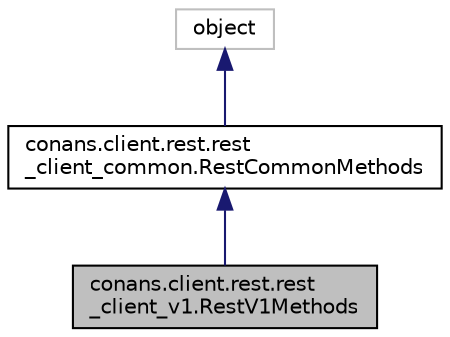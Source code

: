 digraph "conans.client.rest.rest_client_v1.RestV1Methods"
{
 // LATEX_PDF_SIZE
  edge [fontname="Helvetica",fontsize="10",labelfontname="Helvetica",labelfontsize="10"];
  node [fontname="Helvetica",fontsize="10",shape=record];
  Node1 [label="conans.client.rest.rest\l_client_v1.RestV1Methods",height=0.2,width=0.4,color="black", fillcolor="grey75", style="filled", fontcolor="black",tooltip=" "];
  Node2 -> Node1 [dir="back",color="midnightblue",fontsize="10",style="solid"];
  Node2 [label="conans.client.rest.rest\l_client_common.RestCommonMethods",height=0.2,width=0.4,color="black", fillcolor="white", style="filled",URL="$classconans_1_1client_1_1rest_1_1rest__client__common_1_1RestCommonMethods.html",tooltip=" "];
  Node3 -> Node2 [dir="back",color="midnightblue",fontsize="10",style="solid"];
  Node3 [label="object",height=0.2,width=0.4,color="grey75", fillcolor="white", style="filled",tooltip=" "];
}
